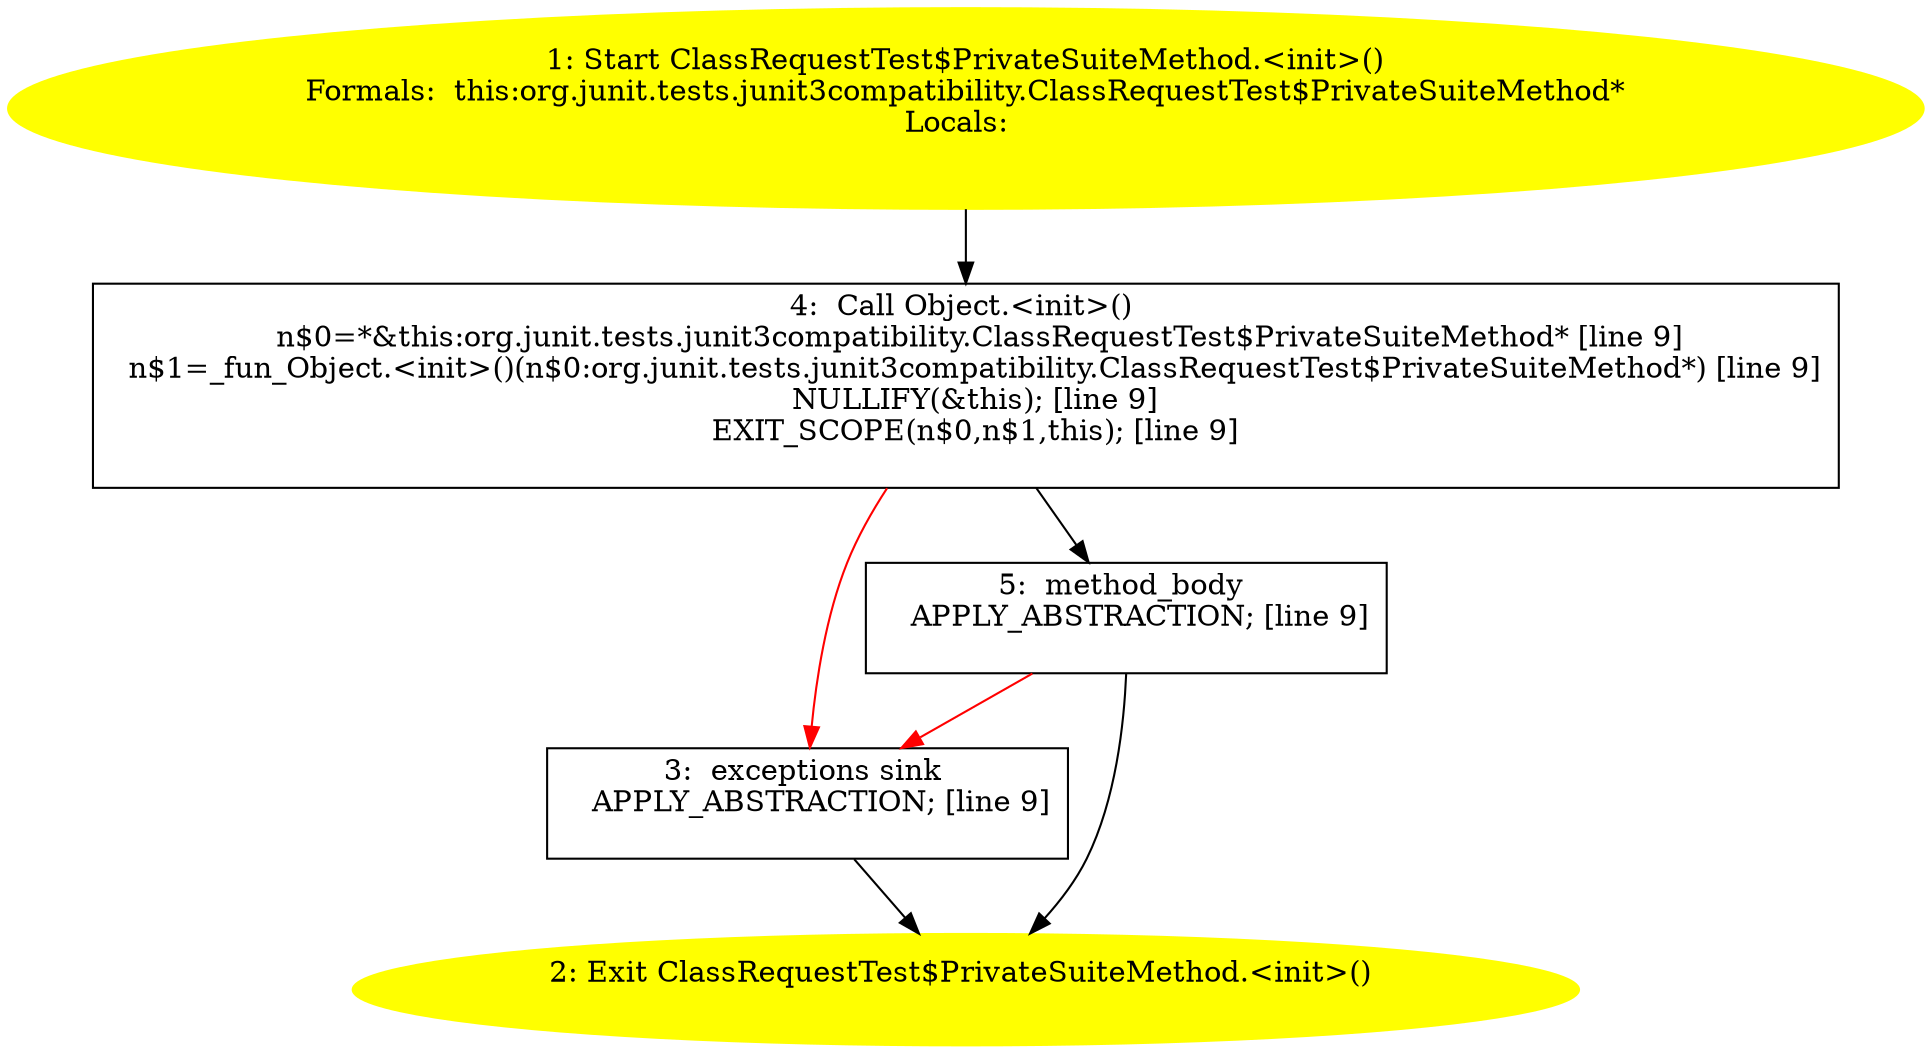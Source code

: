 /* @generated */
digraph cfg {
"org.junit.tests.junit3compatibility.ClassRequestTest$PrivateSuiteMethod.<init>().8bc91574fb619ef70ce95cd2b6914728_1" [label="1: Start ClassRequestTest$PrivateSuiteMethod.<init>()\nFormals:  this:org.junit.tests.junit3compatibility.ClassRequestTest$PrivateSuiteMethod*\nLocals:  \n  " color=yellow style=filled]
	

	 "org.junit.tests.junit3compatibility.ClassRequestTest$PrivateSuiteMethod.<init>().8bc91574fb619ef70ce95cd2b6914728_1" -> "org.junit.tests.junit3compatibility.ClassRequestTest$PrivateSuiteMethod.<init>().8bc91574fb619ef70ce95cd2b6914728_4" ;
"org.junit.tests.junit3compatibility.ClassRequestTest$PrivateSuiteMethod.<init>().8bc91574fb619ef70ce95cd2b6914728_2" [label="2: Exit ClassRequestTest$PrivateSuiteMethod.<init>() \n  " color=yellow style=filled]
	

"org.junit.tests.junit3compatibility.ClassRequestTest$PrivateSuiteMethod.<init>().8bc91574fb619ef70ce95cd2b6914728_3" [label="3:  exceptions sink \n   APPLY_ABSTRACTION; [line 9]\n " shape="box"]
	

	 "org.junit.tests.junit3compatibility.ClassRequestTest$PrivateSuiteMethod.<init>().8bc91574fb619ef70ce95cd2b6914728_3" -> "org.junit.tests.junit3compatibility.ClassRequestTest$PrivateSuiteMethod.<init>().8bc91574fb619ef70ce95cd2b6914728_2" ;
"org.junit.tests.junit3compatibility.ClassRequestTest$PrivateSuiteMethod.<init>().8bc91574fb619ef70ce95cd2b6914728_4" [label="4:  Call Object.<init>() \n   n$0=*&this:org.junit.tests.junit3compatibility.ClassRequestTest$PrivateSuiteMethod* [line 9]\n  n$1=_fun_Object.<init>()(n$0:org.junit.tests.junit3compatibility.ClassRequestTest$PrivateSuiteMethod*) [line 9]\n  NULLIFY(&this); [line 9]\n  EXIT_SCOPE(n$0,n$1,this); [line 9]\n " shape="box"]
	

	 "org.junit.tests.junit3compatibility.ClassRequestTest$PrivateSuiteMethod.<init>().8bc91574fb619ef70ce95cd2b6914728_4" -> "org.junit.tests.junit3compatibility.ClassRequestTest$PrivateSuiteMethod.<init>().8bc91574fb619ef70ce95cd2b6914728_5" ;
	 "org.junit.tests.junit3compatibility.ClassRequestTest$PrivateSuiteMethod.<init>().8bc91574fb619ef70ce95cd2b6914728_4" -> "org.junit.tests.junit3compatibility.ClassRequestTest$PrivateSuiteMethod.<init>().8bc91574fb619ef70ce95cd2b6914728_3" [color="red" ];
"org.junit.tests.junit3compatibility.ClassRequestTest$PrivateSuiteMethod.<init>().8bc91574fb619ef70ce95cd2b6914728_5" [label="5:  method_body \n   APPLY_ABSTRACTION; [line 9]\n " shape="box"]
	

	 "org.junit.tests.junit3compatibility.ClassRequestTest$PrivateSuiteMethod.<init>().8bc91574fb619ef70ce95cd2b6914728_5" -> "org.junit.tests.junit3compatibility.ClassRequestTest$PrivateSuiteMethod.<init>().8bc91574fb619ef70ce95cd2b6914728_2" ;
	 "org.junit.tests.junit3compatibility.ClassRequestTest$PrivateSuiteMethod.<init>().8bc91574fb619ef70ce95cd2b6914728_5" -> "org.junit.tests.junit3compatibility.ClassRequestTest$PrivateSuiteMethod.<init>().8bc91574fb619ef70ce95cd2b6914728_3" [color="red" ];
}
